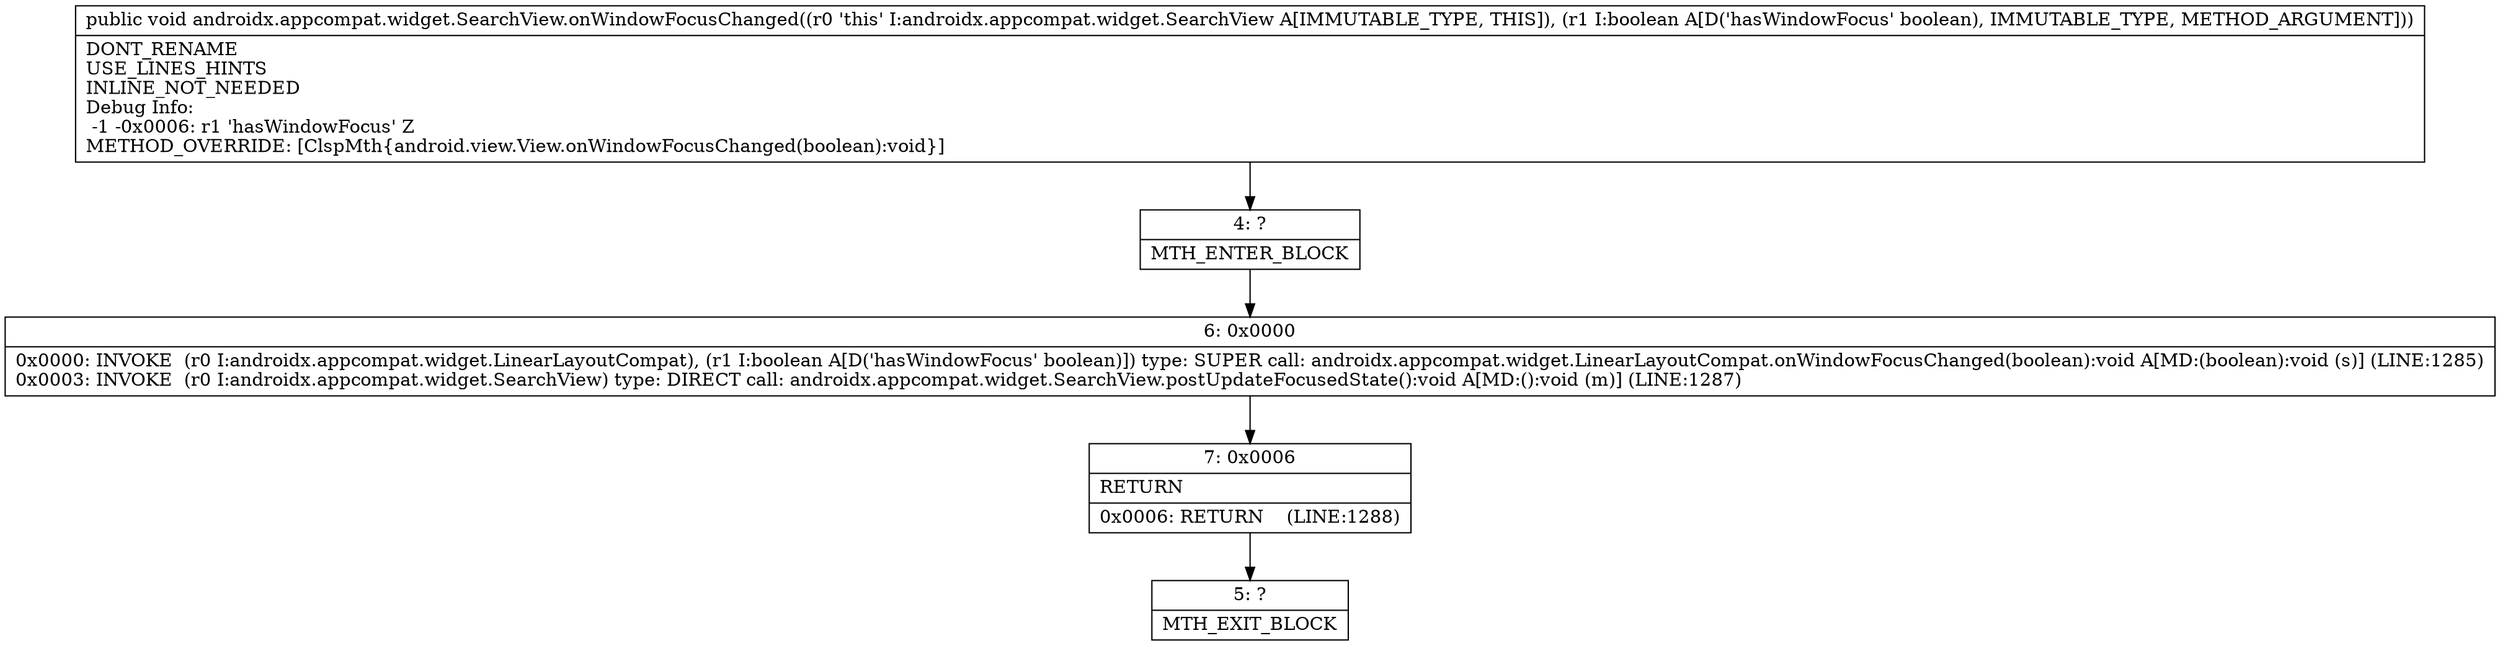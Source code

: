 digraph "CFG forandroidx.appcompat.widget.SearchView.onWindowFocusChanged(Z)V" {
Node_4 [shape=record,label="{4\:\ ?|MTH_ENTER_BLOCK\l}"];
Node_6 [shape=record,label="{6\:\ 0x0000|0x0000: INVOKE  (r0 I:androidx.appcompat.widget.LinearLayoutCompat), (r1 I:boolean A[D('hasWindowFocus' boolean)]) type: SUPER call: androidx.appcompat.widget.LinearLayoutCompat.onWindowFocusChanged(boolean):void A[MD:(boolean):void (s)] (LINE:1285)\l0x0003: INVOKE  (r0 I:androidx.appcompat.widget.SearchView) type: DIRECT call: androidx.appcompat.widget.SearchView.postUpdateFocusedState():void A[MD:():void (m)] (LINE:1287)\l}"];
Node_7 [shape=record,label="{7\:\ 0x0006|RETURN\l|0x0006: RETURN    (LINE:1288)\l}"];
Node_5 [shape=record,label="{5\:\ ?|MTH_EXIT_BLOCK\l}"];
MethodNode[shape=record,label="{public void androidx.appcompat.widget.SearchView.onWindowFocusChanged((r0 'this' I:androidx.appcompat.widget.SearchView A[IMMUTABLE_TYPE, THIS]), (r1 I:boolean A[D('hasWindowFocus' boolean), IMMUTABLE_TYPE, METHOD_ARGUMENT]))  | DONT_RENAME\lUSE_LINES_HINTS\lINLINE_NOT_NEEDED\lDebug Info:\l  \-1 \-0x0006: r1 'hasWindowFocus' Z\lMETHOD_OVERRIDE: [ClspMth\{android.view.View.onWindowFocusChanged(boolean):void\}]\l}"];
MethodNode -> Node_4;Node_4 -> Node_6;
Node_6 -> Node_7;
Node_7 -> Node_5;
}

